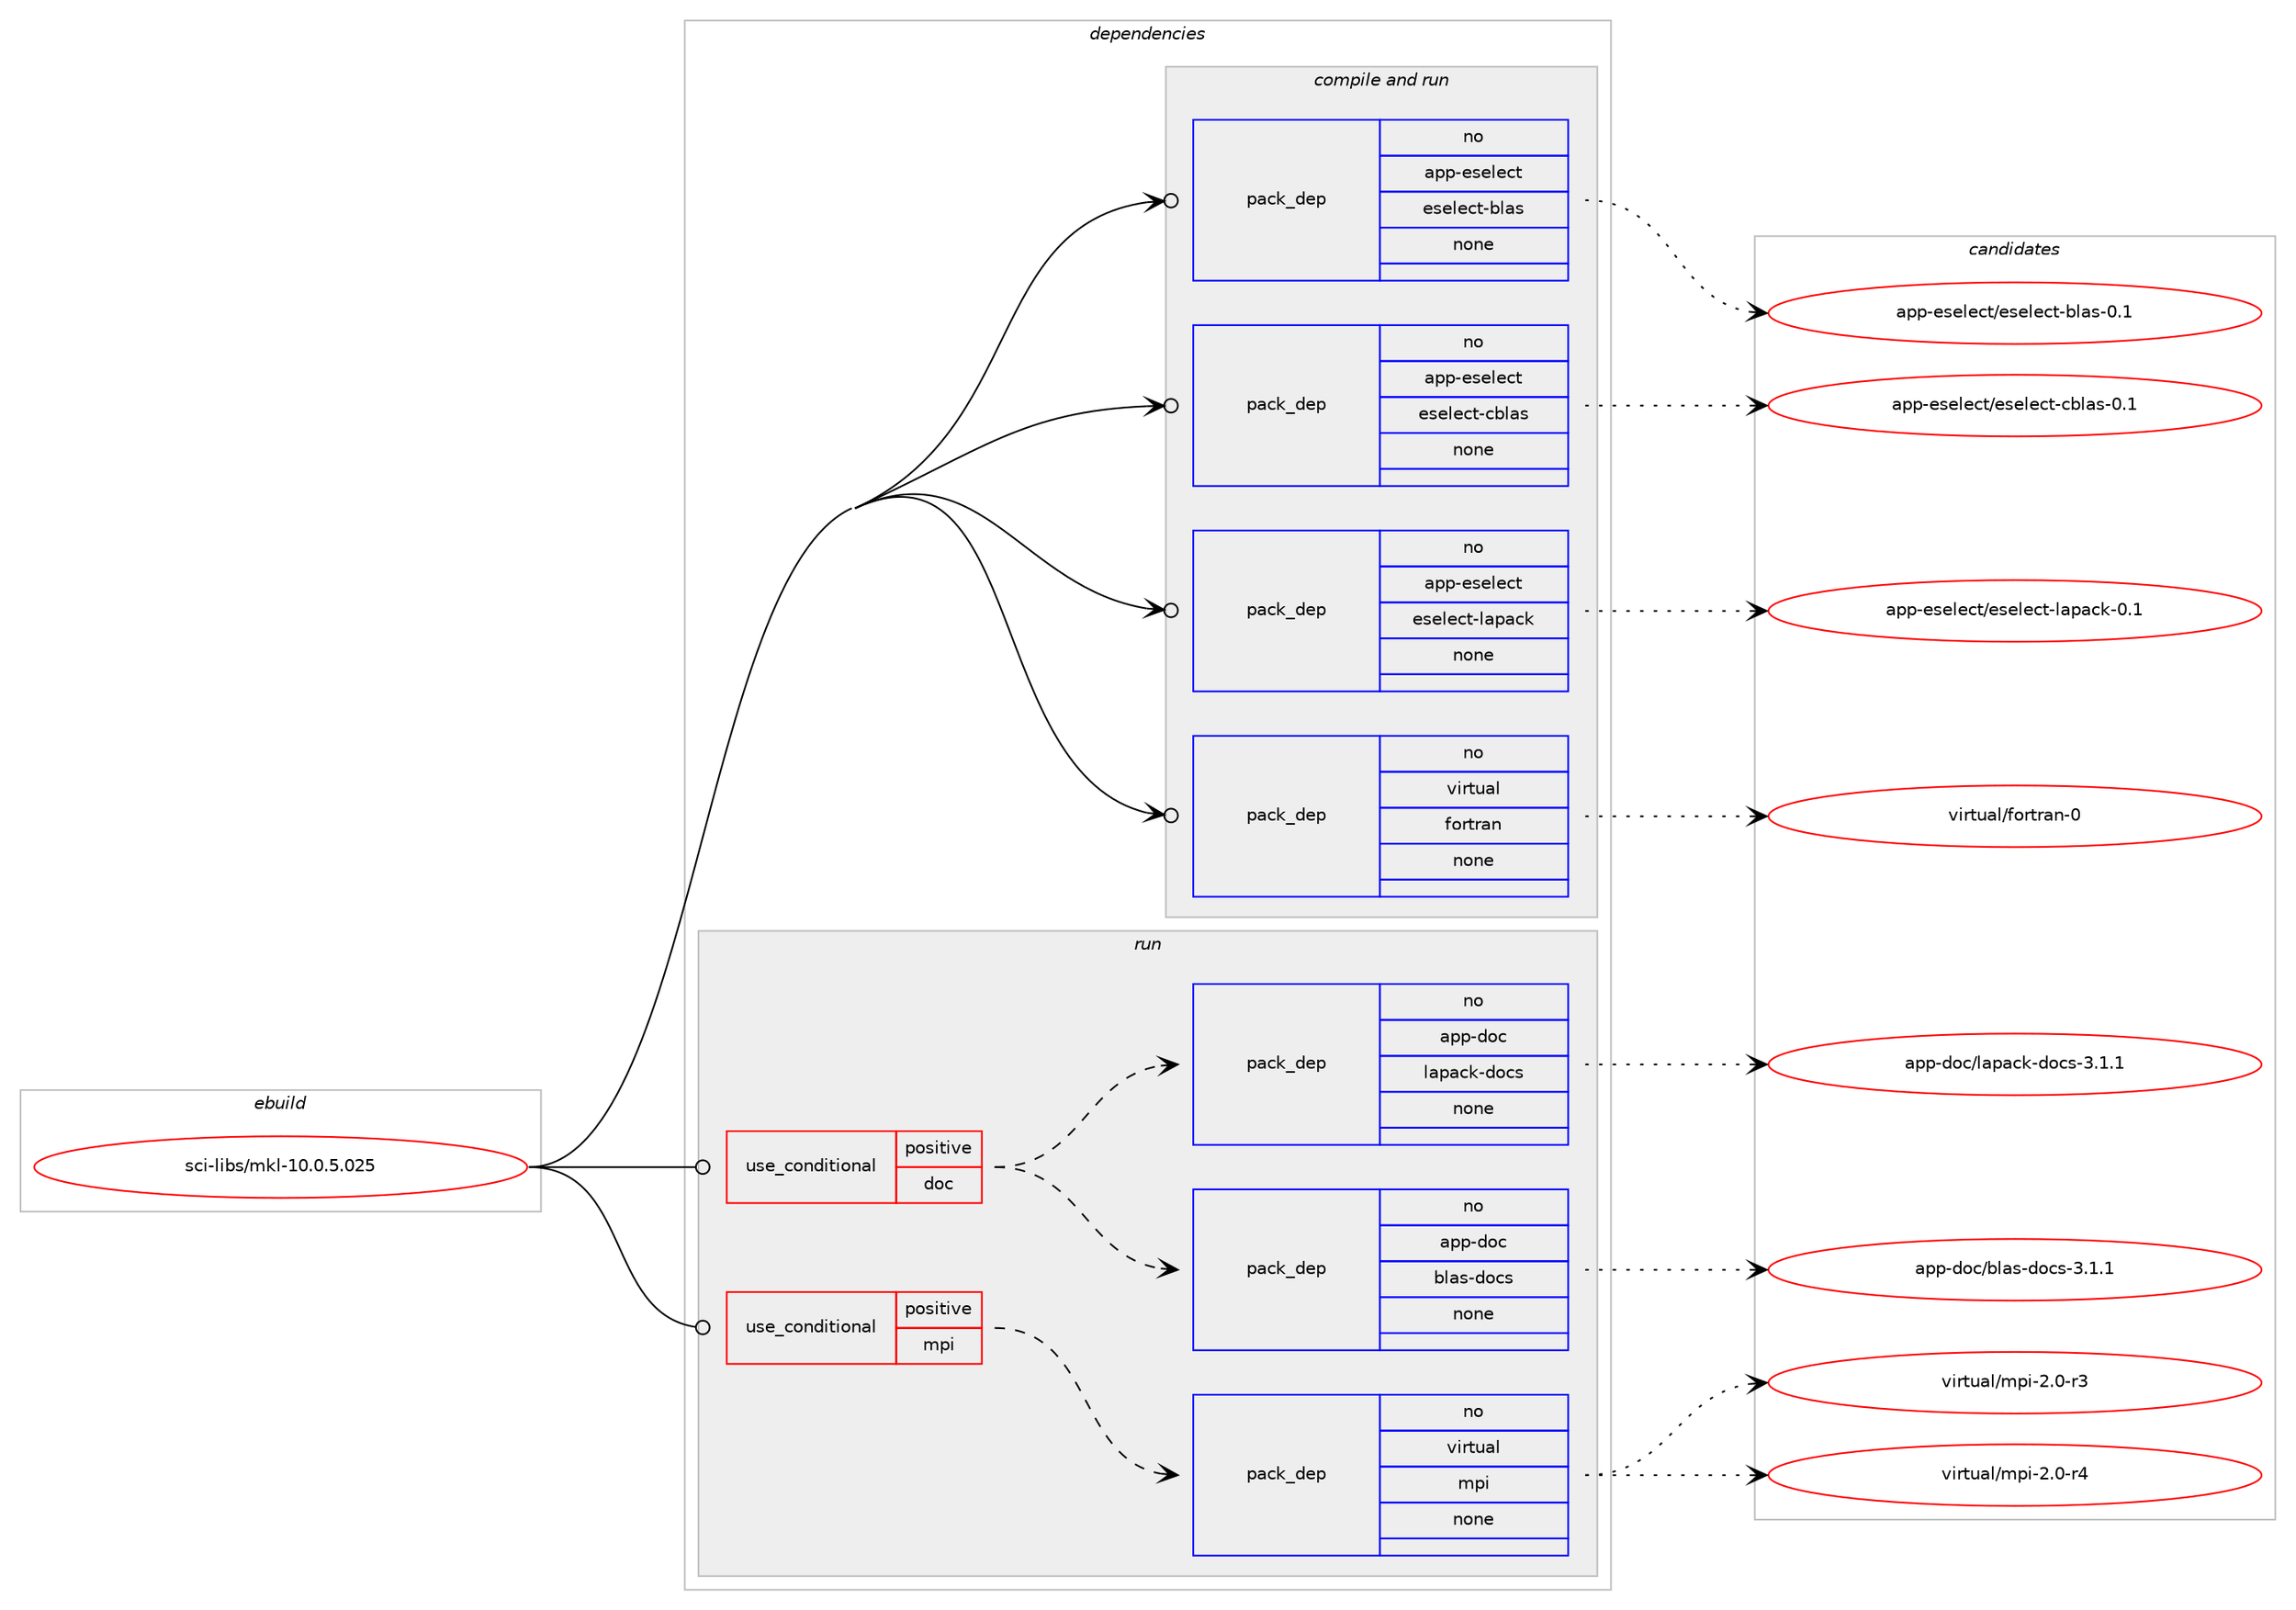 digraph prolog {

# *************
# Graph options
# *************

newrank=true;
concentrate=true;
compound=true;
graph [rankdir=LR,fontname=Helvetica,fontsize=10,ranksep=1.5];#, ranksep=2.5, nodesep=0.2];
edge  [arrowhead=vee];
node  [fontname=Helvetica,fontsize=10];

# **********
# The ebuild
# **********

subgraph cluster_leftcol {
color=gray;
rank=same;
label=<<i>ebuild</i>>;
id [label="sci-libs/mkl-10.0.5.025", color=red, width=4, href="../sci-libs/mkl-10.0.5.025.svg"];
}

# ****************
# The dependencies
# ****************

subgraph cluster_midcol {
color=gray;
label=<<i>dependencies</i>>;
subgraph cluster_compile {
fillcolor="#eeeeee";
style=filled;
label=<<i>compile</i>>;
}
subgraph cluster_compileandrun {
fillcolor="#eeeeee";
style=filled;
label=<<i>compile and run</i>>;
subgraph pack333980 {
dependency452717 [label=<<TABLE BORDER="0" CELLBORDER="1" CELLSPACING="0" CELLPADDING="4" WIDTH="220"><TR><TD ROWSPAN="6" CELLPADDING="30">pack_dep</TD></TR><TR><TD WIDTH="110">no</TD></TR><TR><TD>app-eselect</TD></TR><TR><TD>eselect-blas</TD></TR><TR><TD>none</TD></TR><TR><TD></TD></TR></TABLE>>, shape=none, color=blue];
}
id:e -> dependency452717:w [weight=20,style="solid",arrowhead="odotvee"];
subgraph pack333981 {
dependency452718 [label=<<TABLE BORDER="0" CELLBORDER="1" CELLSPACING="0" CELLPADDING="4" WIDTH="220"><TR><TD ROWSPAN="6" CELLPADDING="30">pack_dep</TD></TR><TR><TD WIDTH="110">no</TD></TR><TR><TD>app-eselect</TD></TR><TR><TD>eselect-cblas</TD></TR><TR><TD>none</TD></TR><TR><TD></TD></TR></TABLE>>, shape=none, color=blue];
}
id:e -> dependency452718:w [weight=20,style="solid",arrowhead="odotvee"];
subgraph pack333982 {
dependency452719 [label=<<TABLE BORDER="0" CELLBORDER="1" CELLSPACING="0" CELLPADDING="4" WIDTH="220"><TR><TD ROWSPAN="6" CELLPADDING="30">pack_dep</TD></TR><TR><TD WIDTH="110">no</TD></TR><TR><TD>app-eselect</TD></TR><TR><TD>eselect-lapack</TD></TR><TR><TD>none</TD></TR><TR><TD></TD></TR></TABLE>>, shape=none, color=blue];
}
id:e -> dependency452719:w [weight=20,style="solid",arrowhead="odotvee"];
subgraph pack333983 {
dependency452720 [label=<<TABLE BORDER="0" CELLBORDER="1" CELLSPACING="0" CELLPADDING="4" WIDTH="220"><TR><TD ROWSPAN="6" CELLPADDING="30">pack_dep</TD></TR><TR><TD WIDTH="110">no</TD></TR><TR><TD>virtual</TD></TR><TR><TD>fortran</TD></TR><TR><TD>none</TD></TR><TR><TD></TD></TR></TABLE>>, shape=none, color=blue];
}
id:e -> dependency452720:w [weight=20,style="solid",arrowhead="odotvee"];
}
subgraph cluster_run {
fillcolor="#eeeeee";
style=filled;
label=<<i>run</i>>;
subgraph cond110823 {
dependency452721 [label=<<TABLE BORDER="0" CELLBORDER="1" CELLSPACING="0" CELLPADDING="4"><TR><TD ROWSPAN="3" CELLPADDING="10">use_conditional</TD></TR><TR><TD>positive</TD></TR><TR><TD>doc</TD></TR></TABLE>>, shape=none, color=red];
subgraph pack333984 {
dependency452722 [label=<<TABLE BORDER="0" CELLBORDER="1" CELLSPACING="0" CELLPADDING="4" WIDTH="220"><TR><TD ROWSPAN="6" CELLPADDING="30">pack_dep</TD></TR><TR><TD WIDTH="110">no</TD></TR><TR><TD>app-doc</TD></TR><TR><TD>blas-docs</TD></TR><TR><TD>none</TD></TR><TR><TD></TD></TR></TABLE>>, shape=none, color=blue];
}
dependency452721:e -> dependency452722:w [weight=20,style="dashed",arrowhead="vee"];
subgraph pack333985 {
dependency452723 [label=<<TABLE BORDER="0" CELLBORDER="1" CELLSPACING="0" CELLPADDING="4" WIDTH="220"><TR><TD ROWSPAN="6" CELLPADDING="30">pack_dep</TD></TR><TR><TD WIDTH="110">no</TD></TR><TR><TD>app-doc</TD></TR><TR><TD>lapack-docs</TD></TR><TR><TD>none</TD></TR><TR><TD></TD></TR></TABLE>>, shape=none, color=blue];
}
dependency452721:e -> dependency452723:w [weight=20,style="dashed",arrowhead="vee"];
}
id:e -> dependency452721:w [weight=20,style="solid",arrowhead="odot"];
subgraph cond110824 {
dependency452724 [label=<<TABLE BORDER="0" CELLBORDER="1" CELLSPACING="0" CELLPADDING="4"><TR><TD ROWSPAN="3" CELLPADDING="10">use_conditional</TD></TR><TR><TD>positive</TD></TR><TR><TD>mpi</TD></TR></TABLE>>, shape=none, color=red];
subgraph pack333986 {
dependency452725 [label=<<TABLE BORDER="0" CELLBORDER="1" CELLSPACING="0" CELLPADDING="4" WIDTH="220"><TR><TD ROWSPAN="6" CELLPADDING="30">pack_dep</TD></TR><TR><TD WIDTH="110">no</TD></TR><TR><TD>virtual</TD></TR><TR><TD>mpi</TD></TR><TR><TD>none</TD></TR><TR><TD></TD></TR></TABLE>>, shape=none, color=blue];
}
dependency452724:e -> dependency452725:w [weight=20,style="dashed",arrowhead="vee"];
}
id:e -> dependency452724:w [weight=20,style="solid",arrowhead="odot"];
}
}

# **************
# The candidates
# **************

subgraph cluster_choices {
rank=same;
color=gray;
label=<<i>candidates</i>>;

subgraph choice333980 {
color=black;
nodesep=1;
choice971121124510111510110810199116471011151011081019911645981089711545484649 [label="app-eselect/eselect-blas-0.1", color=red, width=4,href="../app-eselect/eselect-blas-0.1.svg"];
dependency452717:e -> choice971121124510111510110810199116471011151011081019911645981089711545484649:w [style=dotted,weight="100"];
}
subgraph choice333981 {
color=black;
nodesep=1;
choice97112112451011151011081019911647101115101108101991164599981089711545484649 [label="app-eselect/eselect-cblas-0.1", color=red, width=4,href="../app-eselect/eselect-cblas-0.1.svg"];
dependency452718:e -> choice97112112451011151011081019911647101115101108101991164599981089711545484649:w [style=dotted,weight="100"];
}
subgraph choice333982 {
color=black;
nodesep=1;
choice97112112451011151011081019911647101115101108101991164510897112979910745484649 [label="app-eselect/eselect-lapack-0.1", color=red, width=4,href="../app-eselect/eselect-lapack-0.1.svg"];
dependency452719:e -> choice97112112451011151011081019911647101115101108101991164510897112979910745484649:w [style=dotted,weight="100"];
}
subgraph choice333983 {
color=black;
nodesep=1;
choice1181051141161179710847102111114116114971104548 [label="virtual/fortran-0", color=red, width=4,href="../virtual/fortran-0.svg"];
dependency452720:e -> choice1181051141161179710847102111114116114971104548:w [style=dotted,weight="100"];
}
subgraph choice333984 {
color=black;
nodesep=1;
choice9711211245100111994798108971154510011199115455146494649 [label="app-doc/blas-docs-3.1.1", color=red, width=4,href="../app-doc/blas-docs-3.1.1.svg"];
dependency452722:e -> choice9711211245100111994798108971154510011199115455146494649:w [style=dotted,weight="100"];
}
subgraph choice333985 {
color=black;
nodesep=1;
choice971121124510011199471089711297991074510011199115455146494649 [label="app-doc/lapack-docs-3.1.1", color=red, width=4,href="../app-doc/lapack-docs-3.1.1.svg"];
dependency452723:e -> choice971121124510011199471089711297991074510011199115455146494649:w [style=dotted,weight="100"];
}
subgraph choice333986 {
color=black;
nodesep=1;
choice1181051141161179710847109112105455046484511451 [label="virtual/mpi-2.0-r3", color=red, width=4,href="../virtual/mpi-2.0-r3.svg"];
choice1181051141161179710847109112105455046484511452 [label="virtual/mpi-2.0-r4", color=red, width=4,href="../virtual/mpi-2.0-r4.svg"];
dependency452725:e -> choice1181051141161179710847109112105455046484511451:w [style=dotted,weight="100"];
dependency452725:e -> choice1181051141161179710847109112105455046484511452:w [style=dotted,weight="100"];
}
}

}
